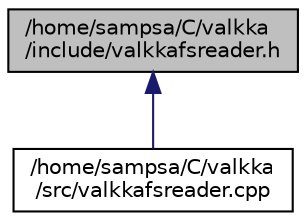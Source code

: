 digraph "/home/sampsa/C/valkka/include/valkkafsreader.h"
{
  edge [fontname="Helvetica",fontsize="10",labelfontname="Helvetica",labelfontsize="10"];
  node [fontname="Helvetica",fontsize="10",shape=record];
  Node65 [label="/home/sampsa/C/valkka\l/include/valkkafsreader.h",height=0.2,width=0.4,color="black", fillcolor="grey75", style="filled", fontcolor="black"];
  Node65 -> Node66 [dir="back",color="midnightblue",fontsize="10",style="solid",fontname="Helvetica"];
  Node66 [label="/home/sampsa/C/valkka\l/src/valkkafsreader.cpp",height=0.2,width=0.4,color="black", fillcolor="white", style="filled",URL="$valkkafsreader_8cpp.html"];
}
